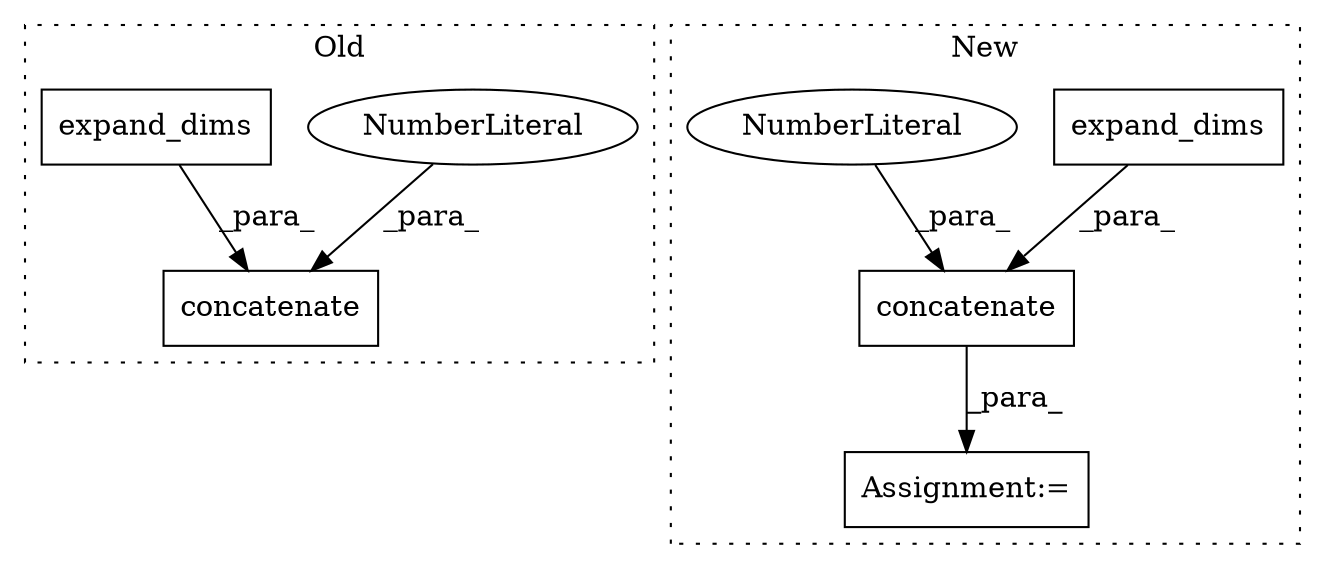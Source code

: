 digraph G {
subgraph cluster0 {
1 [label="concatenate" a="32" s="3107,3181" l="12,1" shape="box"];
3 [label="NumberLiteral" a="34" s="3180" l="1" shape="ellipse"];
7 [label="expand_dims" a="32" s="3151,3177" l="12,1" shape="box"];
label = "Old";
style="dotted";
}
subgraph cluster1 {
2 [label="expand_dims" a="32" s="3474,3500" l="12,1" shape="box"];
4 [label="Assignment:=" a="7" s="3393" l="1" shape="box"];
5 [label="concatenate" a="32" s="3419,3504" l="12,1" shape="box"];
6 [label="NumberLiteral" a="34" s="3503" l="1" shape="ellipse"];
label = "New";
style="dotted";
}
2 -> 5 [label="_para_"];
3 -> 1 [label="_para_"];
5 -> 4 [label="_para_"];
6 -> 5 [label="_para_"];
7 -> 1 [label="_para_"];
}